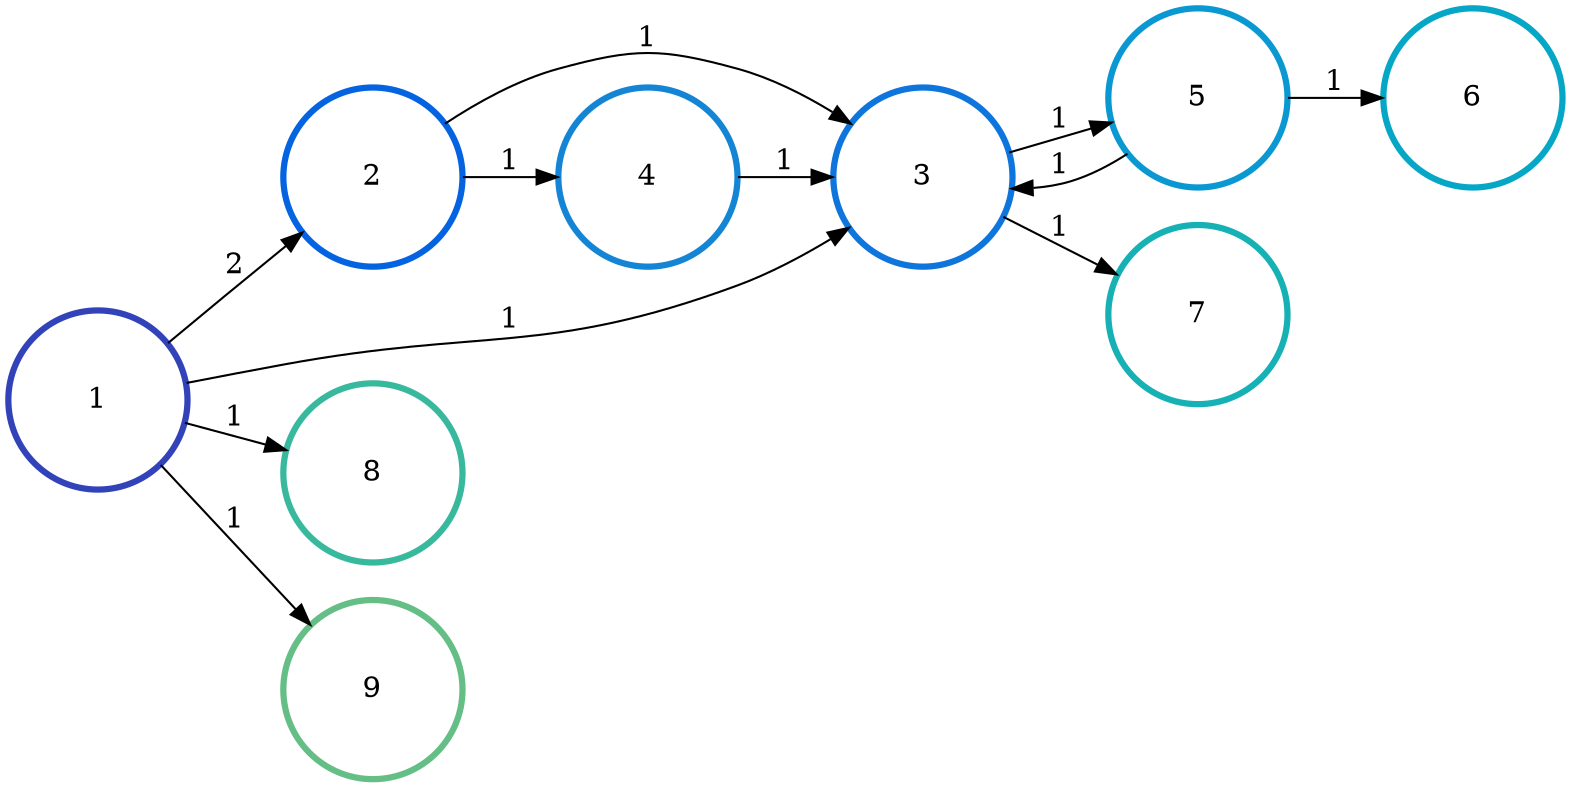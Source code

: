 digraph N {
	overlap="false"
	rankdir="LR"
	0 [label="1",width=1.2,height=1.2,style="",penwidth=3,color="#3243BA"]
	1 [label="2",width=1.2,height=1.2,style="",penwidth=3,color="#0363E1"]
	2 [label="3",width=1.2,height=1.2,style="",penwidth=3,color="#0D75DC"]
	3 [label="4",width=1.2,height=1.2,style="",penwidth=3,color="#1485D4"]
	4 [label="5",width=1.2,height=1.2,style="",penwidth=3,color="#0998D1"]
	5 [label="6",width=1.2,height=1.2,style="",penwidth=3,color="#06A7C6"]
	6 [label="7",width=1.2,height=1.2,style="",penwidth=3,color="#15B1B4"]
	7 [label="8",width=1.2,height=1.2,style="",penwidth=3,color="#38B99E"]
	8 [label="9",width=1.2,height=1.2,style="",penwidth=3,color="#65BE86"]
	0 -> 1 [penwidth=1,color=black,label="2"]
	0 -> 2 [penwidth=1,color=black,label="1"]
	0 -> 7 [penwidth=1,color=black,label="1"]
	0 -> 8 [penwidth=1,color=black,label="1"]
	1 -> 2 [penwidth=1,color=black,label="1"]
	1 -> 3 [penwidth=1,color=black,label="1"]
	2 -> 4 [penwidth=1,color=black,label="1"]
	2 -> 6 [penwidth=1,color=black,label="1"]
	3 -> 2 [penwidth=1,color=black,label="1"]
	4 -> 2 [penwidth=1,color=black,label="1"]
	4 -> 5 [penwidth=1,color=black,label="1"]
}
